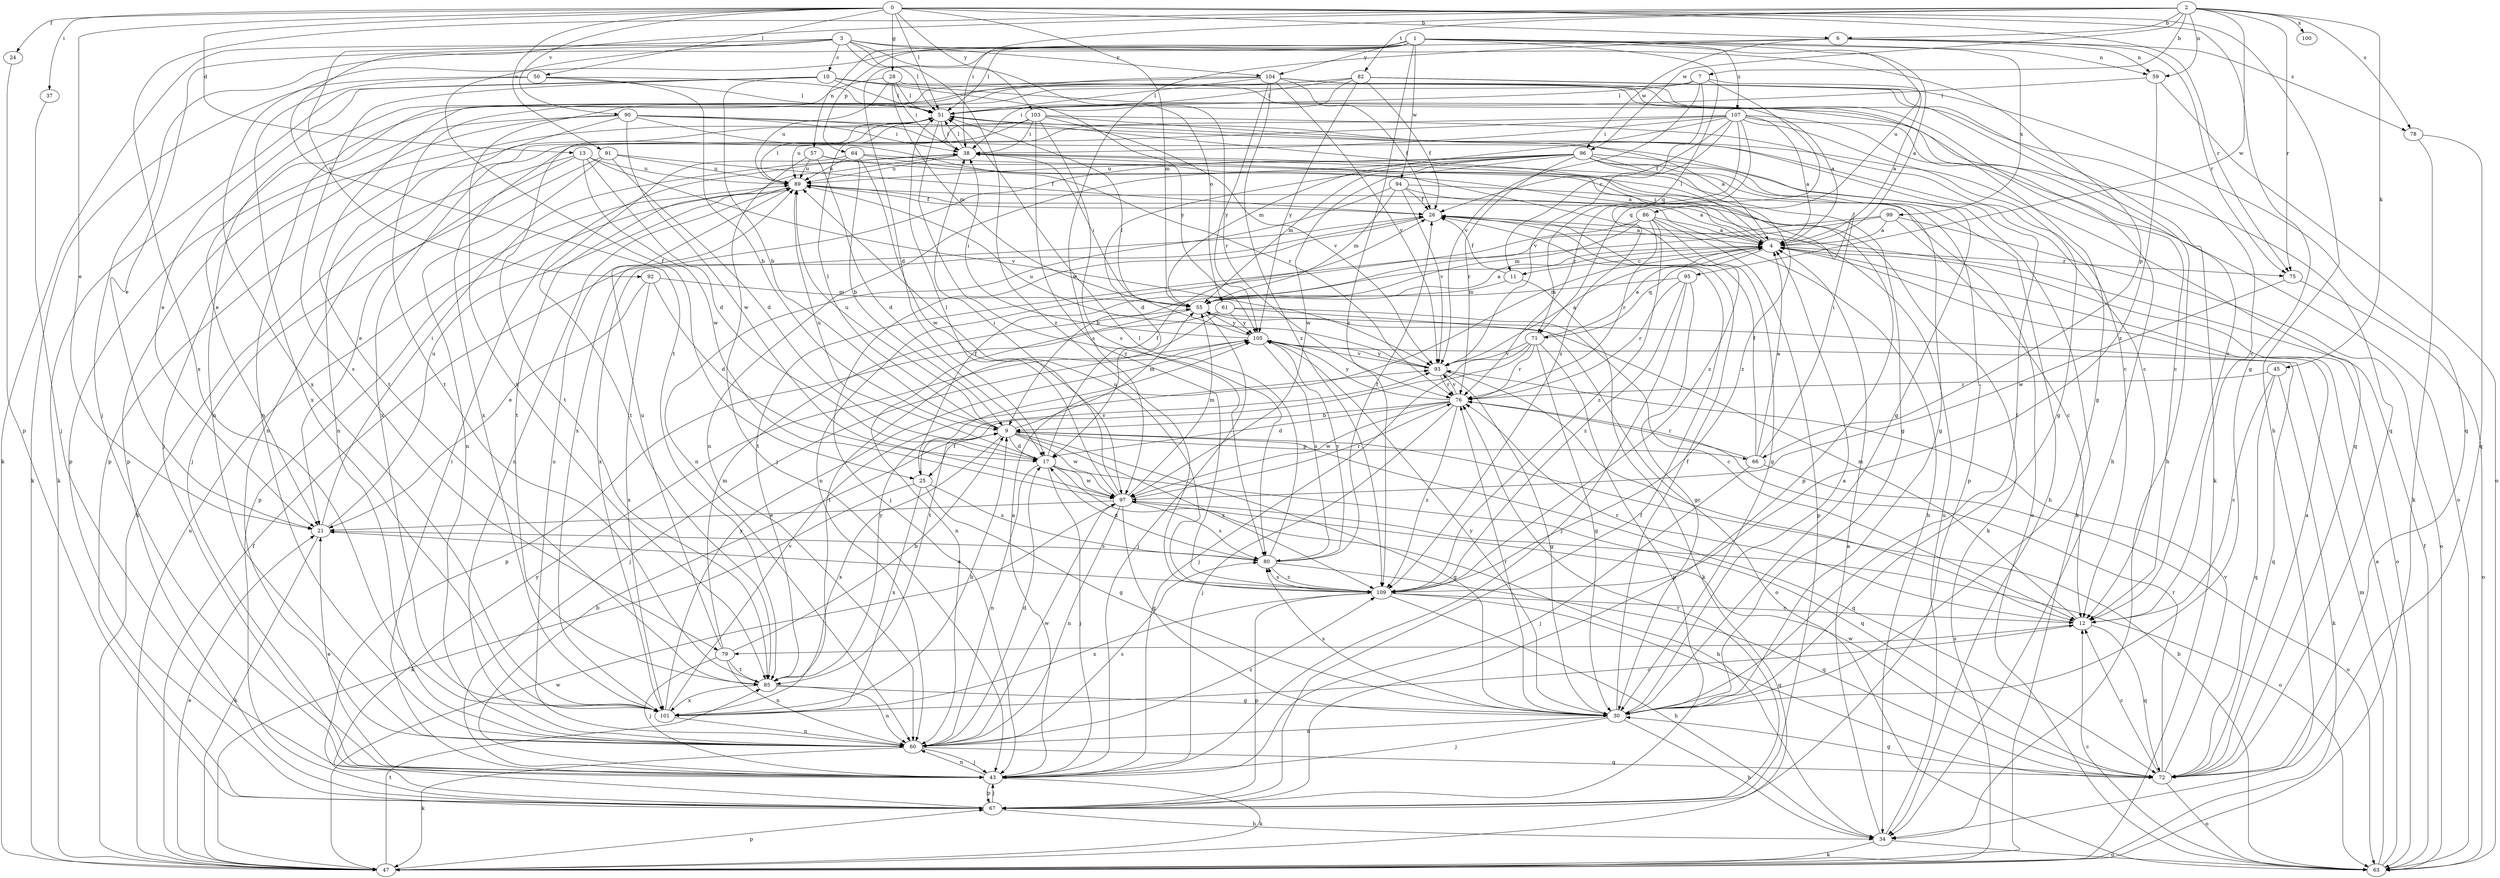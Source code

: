 strict digraph  {
0;
1;
2;
3;
4;
6;
7;
9;
10;
11;
12;
13;
17;
21;
24;
25;
26;
28;
30;
34;
37;
38;
43;
45;
47;
50;
51;
55;
57;
59;
60;
61;
63;
64;
66;
67;
71;
72;
75;
76;
78;
79;
80;
82;
85;
86;
89;
90;
91;
92;
93;
94;
95;
96;
97;
99;
100;
101;
103;
104;
105;
107;
109;
0 -> 6  [label=b];
0 -> 13  [label=d];
0 -> 21  [label=e];
0 -> 24  [label=f];
0 -> 28  [label=g];
0 -> 30  [label=g];
0 -> 34  [label=h];
0 -> 37  [label=i];
0 -> 50  [label=l];
0 -> 51  [label=l];
0 -> 55  [label=m];
0 -> 75  [label=r];
0 -> 90  [label=v];
0 -> 91  [label=v];
0 -> 103  [label=y];
1 -> 4  [label=a];
1 -> 17  [label=d];
1 -> 43  [label=j];
1 -> 51  [label=l];
1 -> 57  [label=n];
1 -> 59  [label=n];
1 -> 64  [label=p];
1 -> 71  [label=q];
1 -> 86  [label=u];
1 -> 94  [label=w];
1 -> 99  [label=x];
1 -> 104  [label=y];
1 -> 107  [label=z];
1 -> 109  [label=z];
2 -> 6  [label=b];
2 -> 7  [label=b];
2 -> 38  [label=i];
2 -> 45  [label=k];
2 -> 59  [label=n];
2 -> 75  [label=r];
2 -> 78  [label=s];
2 -> 82  [label=t];
2 -> 85  [label=t];
2 -> 95  [label=w];
2 -> 96  [label=w];
2 -> 100  [label=x];
2 -> 101  [label=x];
3 -> 10  [label=c];
3 -> 21  [label=e];
3 -> 25  [label=f];
3 -> 47  [label=k];
3 -> 51  [label=l];
3 -> 61  [label=o];
3 -> 66  [label=p];
3 -> 92  [label=v];
3 -> 104  [label=y];
3 -> 109  [label=z];
4 -> 11  [label=c];
4 -> 25  [label=f];
4 -> 38  [label=i];
4 -> 51  [label=l];
4 -> 63  [label=o];
4 -> 71  [label=q];
4 -> 75  [label=r];
6 -> 59  [label=n];
6 -> 75  [label=r];
6 -> 78  [label=s];
6 -> 96  [label=w];
6 -> 97  [label=w];
6 -> 101  [label=x];
7 -> 4  [label=a];
7 -> 11  [label=c];
7 -> 51  [label=l];
7 -> 71  [label=q];
7 -> 85  [label=t];
7 -> 93  [label=v];
9 -> 17  [label=d];
9 -> 25  [label=f];
9 -> 30  [label=g];
9 -> 51  [label=l];
9 -> 55  [label=m];
9 -> 66  [label=p];
9 -> 72  [label=q];
9 -> 89  [label=u];
9 -> 97  [label=w];
9 -> 101  [label=x];
9 -> 109  [label=z];
10 -> 4  [label=a];
10 -> 9  [label=b];
10 -> 21  [label=e];
10 -> 47  [label=k];
10 -> 51  [label=l];
10 -> 72  [label=q];
10 -> 79  [label=s];
10 -> 105  [label=y];
11 -> 26  [label=f];
11 -> 47  [label=k];
11 -> 55  [label=m];
12 -> 55  [label=m];
12 -> 72  [label=q];
12 -> 76  [label=r];
12 -> 79  [label=s];
13 -> 17  [label=d];
13 -> 21  [label=e];
13 -> 47  [label=k];
13 -> 89  [label=u];
13 -> 93  [label=v];
13 -> 97  [label=w];
17 -> 26  [label=f];
17 -> 34  [label=h];
17 -> 43  [label=j];
17 -> 60  [label=n];
17 -> 72  [label=q];
17 -> 89  [label=u];
17 -> 97  [label=w];
21 -> 38  [label=i];
21 -> 47  [label=k];
21 -> 80  [label=s];
21 -> 89  [label=u];
24 -> 67  [label=p];
25 -> 30  [label=g];
25 -> 47  [label=k];
25 -> 80  [label=s];
25 -> 93  [label=v];
25 -> 101  [label=x];
26 -> 4  [label=a];
26 -> 43  [label=j];
26 -> 101  [label=x];
28 -> 12  [label=c];
28 -> 38  [label=i];
28 -> 51  [label=l];
28 -> 55  [label=m];
28 -> 60  [label=n];
28 -> 89  [label=u];
30 -> 4  [label=a];
30 -> 26  [label=f];
30 -> 34  [label=h];
30 -> 43  [label=j];
30 -> 51  [label=l];
30 -> 60  [label=n];
30 -> 76  [label=r];
30 -> 80  [label=s];
30 -> 105  [label=y];
34 -> 4  [label=a];
34 -> 47  [label=k];
34 -> 63  [label=o];
34 -> 89  [label=u];
37 -> 43  [label=j];
38 -> 51  [label=l];
38 -> 63  [label=o];
38 -> 85  [label=t];
38 -> 89  [label=u];
43 -> 4  [label=a];
43 -> 9  [label=b];
43 -> 21  [label=e];
43 -> 38  [label=i];
43 -> 47  [label=k];
43 -> 60  [label=n];
43 -> 67  [label=p];
45 -> 12  [label=c];
45 -> 47  [label=k];
45 -> 72  [label=q];
45 -> 76  [label=r];
47 -> 21  [label=e];
47 -> 26  [label=f];
47 -> 67  [label=p];
47 -> 85  [label=t];
47 -> 89  [label=u];
47 -> 97  [label=w];
50 -> 9  [label=b];
50 -> 47  [label=k];
50 -> 51  [label=l];
50 -> 76  [label=r];
50 -> 101  [label=x];
51 -> 38  [label=i];
51 -> 67  [label=p];
51 -> 72  [label=q];
51 -> 80  [label=s];
51 -> 85  [label=t];
55 -> 4  [label=a];
55 -> 38  [label=i];
55 -> 43  [label=j];
55 -> 60  [label=n];
55 -> 105  [label=y];
57 -> 4  [label=a];
57 -> 17  [label=d];
57 -> 43  [label=j];
57 -> 67  [label=p];
57 -> 89  [label=u];
59 -> 51  [label=l];
59 -> 63  [label=o];
59 -> 109  [label=z];
60 -> 17  [label=d];
60 -> 43  [label=j];
60 -> 47  [label=k];
60 -> 72  [label=q];
60 -> 80  [label=s];
60 -> 89  [label=u];
60 -> 97  [label=w];
60 -> 109  [label=z];
61 -> 12  [label=c];
61 -> 63  [label=o];
61 -> 67  [label=p];
61 -> 85  [label=t];
61 -> 105  [label=y];
63 -> 4  [label=a];
63 -> 9  [label=b];
63 -> 12  [label=c];
63 -> 26  [label=f];
63 -> 55  [label=m];
64 -> 9  [label=b];
64 -> 30  [label=g];
64 -> 85  [label=t];
64 -> 89  [label=u];
64 -> 97  [label=w];
64 -> 109  [label=z];
66 -> 4  [label=a];
66 -> 26  [label=f];
66 -> 38  [label=i];
66 -> 43  [label=j];
66 -> 63  [label=o];
66 -> 76  [label=r];
67 -> 26  [label=f];
67 -> 34  [label=h];
67 -> 43  [label=j];
67 -> 76  [label=r];
67 -> 105  [label=y];
71 -> 4  [label=a];
71 -> 30  [label=g];
71 -> 43  [label=j];
71 -> 67  [label=p];
71 -> 76  [label=r];
71 -> 85  [label=t];
71 -> 93  [label=v];
72 -> 4  [label=a];
72 -> 12  [label=c];
72 -> 30  [label=g];
72 -> 63  [label=o];
72 -> 76  [label=r];
72 -> 93  [label=v];
72 -> 97  [label=w];
75 -> 63  [label=o];
75 -> 97  [label=w];
76 -> 9  [label=b];
76 -> 17  [label=d];
76 -> 43  [label=j];
76 -> 93  [label=v];
76 -> 97  [label=w];
76 -> 105  [label=y];
76 -> 109  [label=z];
78 -> 47  [label=k];
78 -> 72  [label=q];
79 -> 9  [label=b];
79 -> 43  [label=j];
79 -> 55  [label=m];
79 -> 60  [label=n];
79 -> 85  [label=t];
79 -> 89  [label=u];
80 -> 17  [label=d];
80 -> 26  [label=f];
80 -> 51  [label=l];
80 -> 72  [label=q];
80 -> 105  [label=y];
80 -> 109  [label=z];
82 -> 21  [label=e];
82 -> 26  [label=f];
82 -> 34  [label=h];
82 -> 38  [label=i];
82 -> 47  [label=k];
82 -> 51  [label=l];
82 -> 72  [label=q];
82 -> 85  [label=t];
82 -> 105  [label=y];
85 -> 30  [label=g];
85 -> 60  [label=n];
85 -> 101  [label=x];
85 -> 105  [label=y];
86 -> 4  [label=a];
86 -> 30  [label=g];
86 -> 55  [label=m];
86 -> 60  [label=n];
86 -> 67  [label=p];
86 -> 76  [label=r];
86 -> 109  [label=z];
89 -> 26  [label=f];
89 -> 34  [label=h];
89 -> 51  [label=l];
89 -> 60  [label=n];
89 -> 67  [label=p];
90 -> 12  [label=c];
90 -> 30  [label=g];
90 -> 38  [label=i];
90 -> 43  [label=j];
90 -> 60  [label=n];
90 -> 67  [label=p];
90 -> 76  [label=r];
90 -> 97  [label=w];
91 -> 17  [label=d];
91 -> 26  [label=f];
91 -> 43  [label=j];
91 -> 60  [label=n];
91 -> 89  [label=u];
92 -> 17  [label=d];
92 -> 21  [label=e];
92 -> 55  [label=m];
92 -> 101  [label=x];
93 -> 4  [label=a];
93 -> 12  [label=c];
93 -> 30  [label=g];
93 -> 76  [label=r];
93 -> 89  [label=u];
93 -> 105  [label=y];
94 -> 4  [label=a];
94 -> 26  [label=f];
94 -> 47  [label=k];
94 -> 55  [label=m];
94 -> 60  [label=n];
94 -> 93  [label=v];
95 -> 30  [label=g];
95 -> 43  [label=j];
95 -> 55  [label=m];
95 -> 76  [label=r];
95 -> 109  [label=z];
96 -> 17  [label=d];
96 -> 30  [label=g];
96 -> 34  [label=h];
96 -> 47  [label=k];
96 -> 55  [label=m];
96 -> 60  [label=n];
96 -> 67  [label=p];
96 -> 76  [label=r];
96 -> 89  [label=u];
96 -> 97  [label=w];
96 -> 101  [label=x];
96 -> 109  [label=z];
97 -> 21  [label=e];
97 -> 30  [label=g];
97 -> 38  [label=i];
97 -> 51  [label=l];
97 -> 55  [label=m];
97 -> 60  [label=n];
97 -> 63  [label=o];
97 -> 76  [label=r];
97 -> 80  [label=s];
99 -> 4  [label=a];
99 -> 9  [label=b];
99 -> 12  [label=c];
99 -> 63  [label=o];
99 -> 85  [label=t];
101 -> 9  [label=b];
101 -> 12  [label=c];
101 -> 60  [label=n];
101 -> 93  [label=v];
101 -> 105  [label=y];
103 -> 4  [label=a];
103 -> 12  [label=c];
103 -> 38  [label=i];
103 -> 60  [label=n];
103 -> 67  [label=p];
103 -> 80  [label=s];
103 -> 93  [label=v];
103 -> 101  [label=x];
103 -> 109  [label=z];
104 -> 12  [label=c];
104 -> 26  [label=f];
104 -> 30  [label=g];
104 -> 34  [label=h];
104 -> 51  [label=l];
104 -> 60  [label=n];
104 -> 85  [label=t];
104 -> 93  [label=v];
104 -> 105  [label=y];
104 -> 109  [label=z];
105 -> 38  [label=i];
105 -> 43  [label=j];
105 -> 51  [label=l];
105 -> 72  [label=q];
105 -> 80  [label=s];
105 -> 93  [label=v];
107 -> 4  [label=a];
107 -> 12  [label=c];
107 -> 26  [label=f];
107 -> 30  [label=g];
107 -> 38  [label=i];
107 -> 55  [label=m];
107 -> 63  [label=o];
107 -> 76  [label=r];
107 -> 89  [label=u];
107 -> 93  [label=v];
107 -> 101  [label=x];
107 -> 109  [label=z];
109 -> 12  [label=c];
109 -> 21  [label=e];
109 -> 34  [label=h];
109 -> 67  [label=p];
109 -> 72  [label=q];
109 -> 80  [label=s];
109 -> 89  [label=u];
109 -> 101  [label=x];
}
